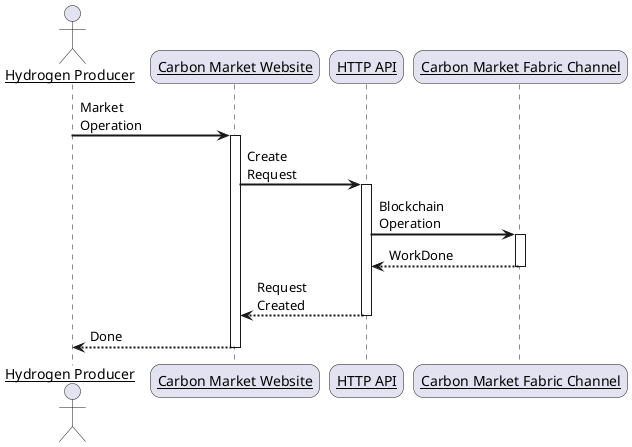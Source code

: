 @startuml SequenceNormal
skinparam sequenceArrowThickness 2
skinparam roundcorner 20
skinparam maxmessagesize 60
skinparam sequenceParticipant underline

actor "Hydrogen Producer" as User
participant "Carbon Market Website" as A
participant "HTTP API" as B
participant "Carbon Market Fabric Channel" as C

User -> A: Market Operation
activate A

A -> B: Create Request
activate B

B -> C: Blockchain Operation
activate C
C --> B: WorkDone
deactivate C

B --> A: Request Created
deactivate B

A --> User: Done
deactivate A

@enduml